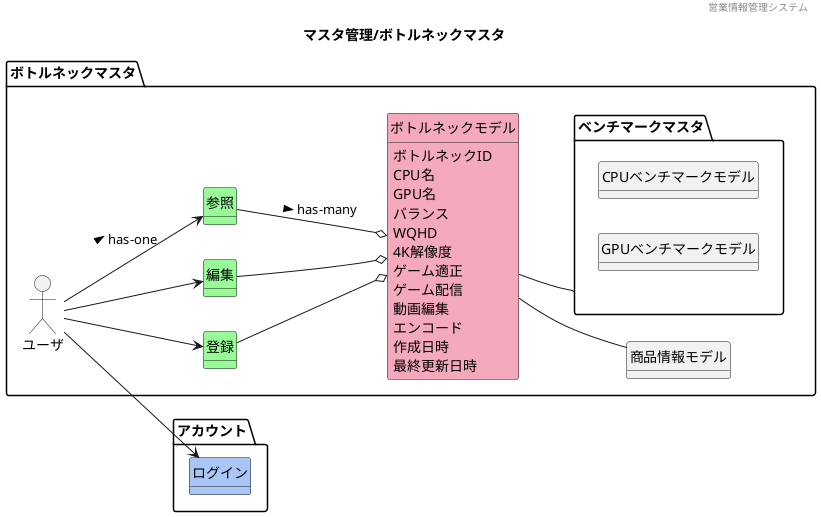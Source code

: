 @startuml images/マスタ管理/ボトルネックマスタ
' ヘッダー
header 営業情報管理システム
' タイトル
title マスタ管理/ボトルネックマスタ
' 
hide circle
' 
hide method
left to right direction

package "アカウント"{
    class "ログイン" #A9C6F6

}

package "ボトルネックマスタ" {
    'ユーザや外部システム
    mix_actor "ユーザ"
    class "登録" #98fb98
    class "編集" #98fb98
    class "参照" #98fb98
    class "ボトルネックモデル" #F5A9BC
    package ベンチマークマスタ{
        class CPUベンチマークモデル
        class GPUベンチマークモデル
    }
    class 商品情報モデル
    ' class "" #F5A9BC
    ' class "" #ffd700

    'モデル同士の関係
    ユーザ --> 参照 : > has-one
    ユーザ --> 編集
    ユーザ --> 登録
    ユーザ --> ログイン
    参照 --o ボトルネックモデル : > has-many
    編集 --o ボトルネックモデル
    登録 --o ボトルネックモデル
    ボトルネックモデル -- ベンチマークマスタ
    ボトルネックモデル -- 商品情報モデル

    ' ボトルネックモデル

    'ドメインクラスの属性
    ボトルネックモデル : ボトルネックID
    ボトルネックモデル : CPU名
    ボトルネックモデル : GPU名
    ボトルネックモデル : バランス
    ボトルネックモデル : WQHD
    ボトルネックモデル : 4K解像度
    ボトルネックモデル : ゲーム適正
    ボトルネックモデル : ゲーム配信
    ボトルネックモデル : 動画編集
    ボトルネックモデル : エンコード
    ボトルネックモデル : 作成日時
    ボトルネックモデル : 最終更新日時



}



@enduml